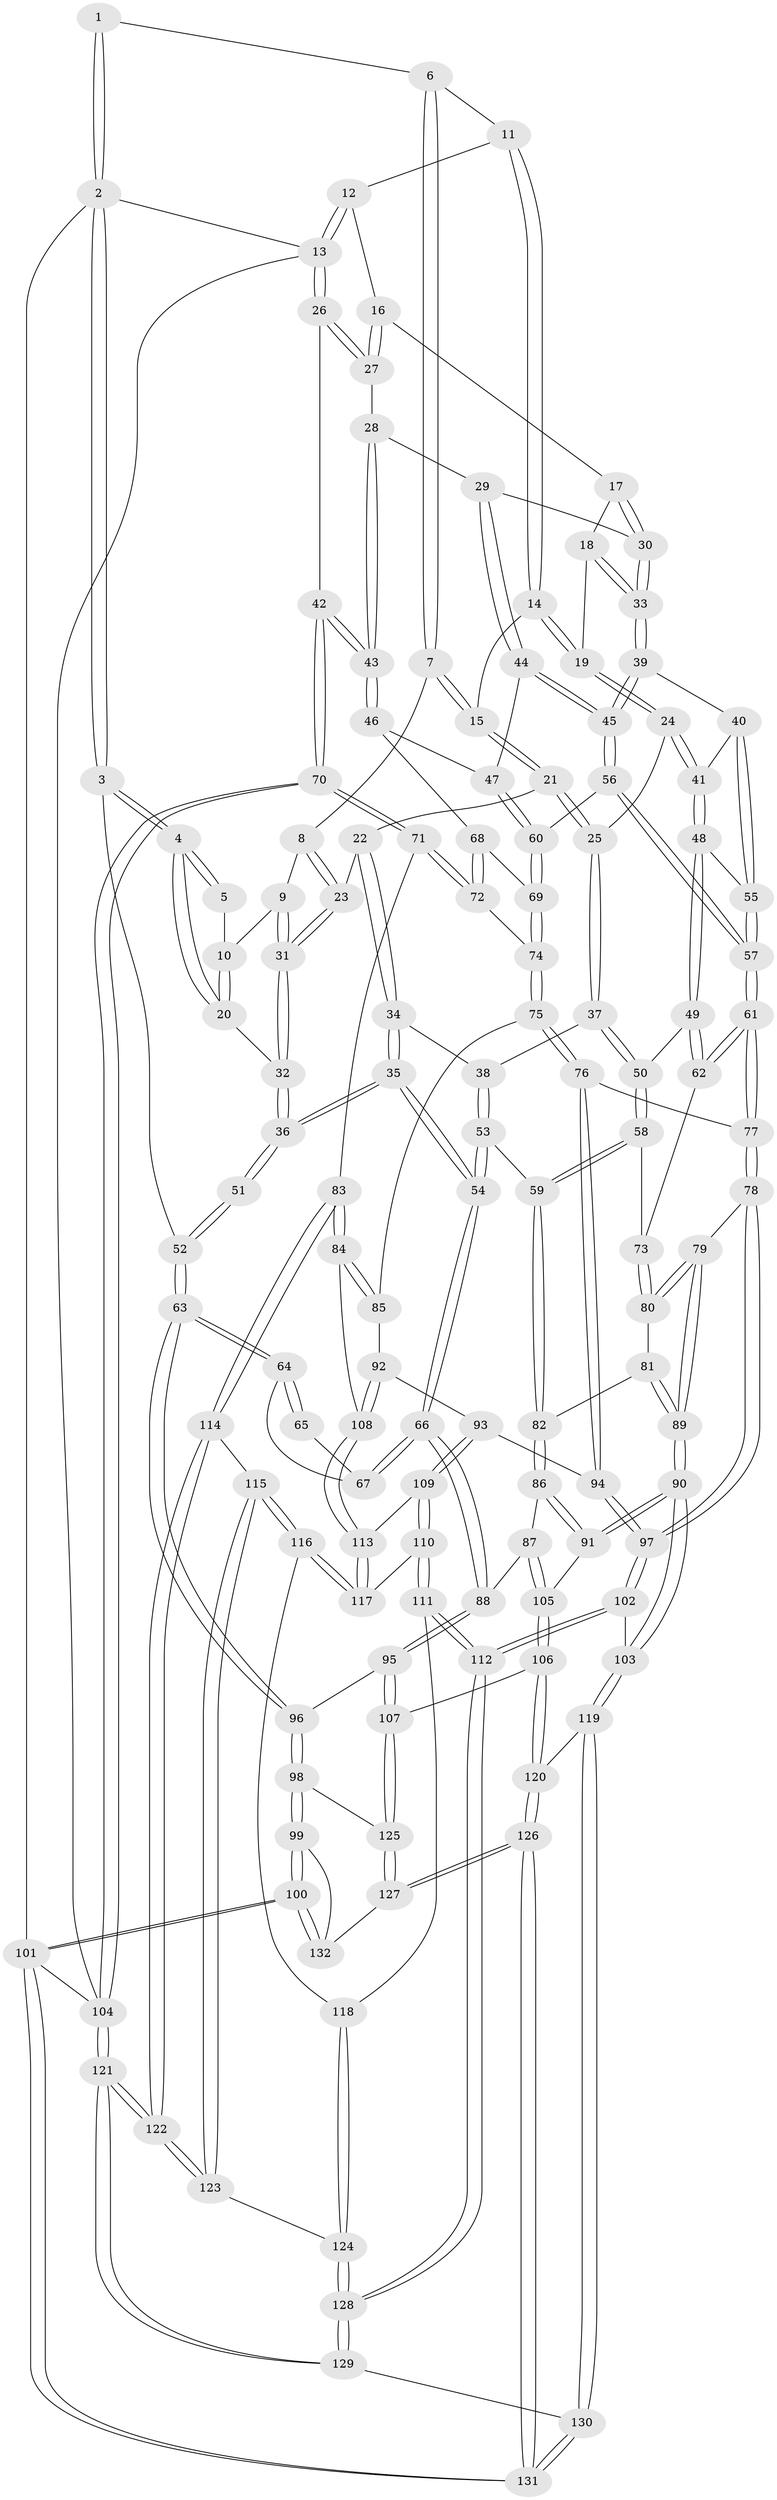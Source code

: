 // coarse degree distribution, {5: 0.11320754716981132, 4: 0.32075471698113206, 3: 0.37735849056603776, 2: 0.18867924528301888}
// Generated by graph-tools (version 1.1) at 2025/54/03/04/25 22:54:48]
// undirected, 132 vertices, 327 edges
graph export_dot {
  node [color=gray90,style=filled];
  1 [pos="+0.20024973392954157+0"];
  2 [pos="+0+0"];
  3 [pos="+0+0.17346935299392255"];
  4 [pos="+0+0.17273897224231768"];
  5 [pos="+0.040966879405577+0.09664003466204238"];
  6 [pos="+0.2116469462787468+0"];
  7 [pos="+0.23544108726448665+0"];
  8 [pos="+0.2267209730848514+0.0019268031528325116"];
  9 [pos="+0.16272529620684914+0.15036411557543755"];
  10 [pos="+0.06262832906690437+0.13379738051184445"];
  11 [pos="+0.6273378911372948+0"];
  12 [pos="+0.8455524154562326+0"];
  13 [pos="+1+0"];
  14 [pos="+0.5485702190471121+0.07329663531195216"];
  15 [pos="+0.44206872806796355+0.11653249886704248"];
  16 [pos="+0.8255638187307215+0"];
  17 [pos="+0.7903504021531921+0.08878996028811852"];
  18 [pos="+0.6398946544470095+0.1907269032981003"];
  19 [pos="+0.6042490498185262+0.19101904955684637"];
  20 [pos="+0+0.1905515256550802"];
  21 [pos="+0.42327375288105645+0.18866019381512034"];
  22 [pos="+0.3401800114574733+0.20358838176009927"];
  23 [pos="+0.33752974918073997+0.2018010870738445"];
  24 [pos="+0.5540990302929468+0.2512236174336105"];
  25 [pos="+0.47072361960010783+0.2439550668760598"];
  26 [pos="+1+0.19268719254640687"];
  27 [pos="+0.9638568450767121+0.19801985806613873"];
  28 [pos="+0.923218984942631+0.24430148833546364"];
  29 [pos="+0.8620890718969403+0.26045976824143147"];
  30 [pos="+0.8135198190902306+0.2139607509848144"];
  31 [pos="+0.15546350837406372+0.2444287569752631"];
  32 [pos="+0.14909899469873086+0.2607248776165083"];
  33 [pos="+0.7191399338375231+0.29073834063871745"];
  34 [pos="+0.3262332120809176+0.3045931451203718"];
  35 [pos="+0.21579350124271204+0.36261165922149213"];
  36 [pos="+0.1507828600181592+0.30697854237599276"];
  37 [pos="+0.4188221608258485+0.3344235077868782"];
  38 [pos="+0.38417204804249055+0.3293518829537678"];
  39 [pos="+0.7156914692852323+0.32335389084786553"];
  40 [pos="+0.6883963855431295+0.33023856133475077"];
  41 [pos="+0.5735700000653895+0.31719069576300757"];
  42 [pos="+1+0.41730080048124846"];
  43 [pos="+1+0.3797292074500099"];
  44 [pos="+0.8579030907526114+0.32053665157390104"];
  45 [pos="+0.741586484565782+0.3550944036186483"];
  46 [pos="+0.9518503748006724+0.3876942941966373"];
  47 [pos="+0.8763448793885672+0.35047540662866267"];
  48 [pos="+0.5685533230510645+0.3354646269304948"];
  49 [pos="+0.5492225854998852+0.3693156164307472"];
  50 [pos="+0.456282920462363+0.4094951006415735"];
  51 [pos="+0.1074843522310017+0.3302418302410136"];
  52 [pos="+0+0.4288519185383279"];
  53 [pos="+0.3000873366485119+0.4831594687038182"];
  54 [pos="+0.25132989636315967+0.4830215695129979"];
  55 [pos="+0.6447061201682385+0.39813233175605633"];
  56 [pos="+0.7450182617254524+0.38603586655596456"];
  57 [pos="+0.6501097462152204+0.4615898953019503"];
  58 [pos="+0.43454521070528457+0.4846188637063875"];
  59 [pos="+0.41742485125931034+0.49957121430640766"];
  60 [pos="+0.8029362868581535+0.45494229473926173"];
  61 [pos="+0.6322263451388654+0.4969249700634197"];
  62 [pos="+0.6213084550969138+0.4954579844900039"];
  63 [pos="+0+0.5858568346646601"];
  64 [pos="+0.044930826172399706+0.5406519580235299"];
  65 [pos="+0.09996861222865167+0.40921782478000424"];
  66 [pos="+0.21863540928791364+0.5314392020636062"];
  67 [pos="+0.1223716521698121+0.5315316981298456"];
  68 [pos="+0.9259007439702499+0.42198738602450736"];
  69 [pos="+0.8079022654205988+0.4759249963721604"];
  70 [pos="+1+0.6380421026243834"];
  71 [pos="+1+0.6516757246894731"];
  72 [pos="+0.9114009946195004+0.5292201779089701"];
  73 [pos="+0.5797259067761369+0.5086790028266298"];
  74 [pos="+0.8052416398796677+0.5131374794798829"];
  75 [pos="+0.7792692874785889+0.5430168436685179"];
  76 [pos="+0.7388558758289923+0.559489462857328"];
  77 [pos="+0.6513201468806008+0.5160486075201883"];
  78 [pos="+0.5970566762311289+0.6463509976643006"];
  79 [pos="+0.5533350423034884+0.6413007356336297"];
  80 [pos="+0.5440439062186283+0.6009815453254631"];
  81 [pos="+0.4284092969495308+0.5487515131283038"];
  82 [pos="+0.42543911395993594+0.5469888055040502"];
  83 [pos="+1+0.6638774104036061"];
  84 [pos="+0.9144286390777958+0.681667016324115"];
  85 [pos="+0.7870960545658394+0.5525070428415769"];
  86 [pos="+0.40746158091742674+0.6310730163664421"];
  87 [pos="+0.26656268300889846+0.6328249344071801"];
  88 [pos="+0.23003352406124297+0.6164440175247736"];
  89 [pos="+0.5320029973199739+0.6589050404795352"];
  90 [pos="+0.451791361382421+0.7525067910891099"];
  91 [pos="+0.447098698896132+0.746865701646147"];
  92 [pos="+0.8232007793861029+0.692899203556334"];
  93 [pos="+0.7540032841796771+0.7061514191508468"];
  94 [pos="+0.7119977742035978+0.682274798680436"];
  95 [pos="+0.17659869377751558+0.713666808656085"];
  96 [pos="+0+0.6113720089450474"];
  97 [pos="+0.6697137584077537+0.7033030614999258"];
  98 [pos="+0+0.6559709746097693"];
  99 [pos="+0+0.7157219390966839"];
  100 [pos="+0+1"];
  101 [pos="+0+1"];
  102 [pos="+0.6148374919247227+0.8111991228096481"];
  103 [pos="+0.46445896690746935+0.8069067069450302"];
  104 [pos="+1+1"];
  105 [pos="+0.331882492972379+0.7164673479792981"];
  106 [pos="+0.2220177647529931+0.7958303841665765"];
  107 [pos="+0.19404926040882012+0.797725632040527"];
  108 [pos="+0.8971165034549428+0.6912113787299654"];
  109 [pos="+0.7810586065611862+0.7791927727894964"];
  110 [pos="+0.7816154237964459+0.7830266744416706"];
  111 [pos="+0.7162419479840627+0.8658171846245435"];
  112 [pos="+0.6850407657980223+0.8904315716683677"];
  113 [pos="+0.8802240568319973+0.7232884400915842"];
  114 [pos="+0.9272383547675657+0.8504322915470474"];
  115 [pos="+0.9146239427232962+0.8505313160383625"];
  116 [pos="+0.8624495730812326+0.8373975987845199"];
  117 [pos="+0.8511656627631706+0.8157081733676066"];
  118 [pos="+0.8517710060061782+0.8484032864653281"];
  119 [pos="+0.4593459811854985+0.8149780067805781"];
  120 [pos="+0.41203667766970414+0.8358124818865444"];
  121 [pos="+1+1"];
  122 [pos="+1+1"];
  123 [pos="+0.8705959552313071+0.9312932344681643"];
  124 [pos="+0.8245211855020969+0.9150470392348363"];
  125 [pos="+0.16381504369693944+0.8588641978665856"];
  126 [pos="+0.2330902353955231+1"];
  127 [pos="+0.1612782553834107+0.8809191885729535"];
  128 [pos="+0.7028721068326113+0.9859221445883781"];
  129 [pos="+0.6784325449369406+1"];
  130 [pos="+0.5403986799467577+1"];
  131 [pos="+0.23931769807335218+1"];
  132 [pos="+0.10141552325870741+0.8914979402140172"];
  1 -- 2;
  1 -- 2;
  1 -- 6;
  2 -- 3;
  2 -- 3;
  2 -- 13;
  2 -- 101;
  3 -- 4;
  3 -- 4;
  3 -- 52;
  4 -- 5;
  4 -- 5;
  4 -- 20;
  4 -- 20;
  5 -- 10;
  6 -- 7;
  6 -- 7;
  6 -- 11;
  7 -- 8;
  7 -- 15;
  7 -- 15;
  8 -- 9;
  8 -- 23;
  8 -- 23;
  9 -- 10;
  9 -- 31;
  9 -- 31;
  10 -- 20;
  10 -- 20;
  11 -- 12;
  11 -- 14;
  11 -- 14;
  12 -- 13;
  12 -- 13;
  12 -- 16;
  13 -- 26;
  13 -- 26;
  13 -- 104;
  14 -- 15;
  14 -- 19;
  14 -- 19;
  15 -- 21;
  15 -- 21;
  16 -- 17;
  16 -- 27;
  16 -- 27;
  17 -- 18;
  17 -- 30;
  17 -- 30;
  18 -- 19;
  18 -- 33;
  18 -- 33;
  19 -- 24;
  19 -- 24;
  20 -- 32;
  21 -- 22;
  21 -- 25;
  21 -- 25;
  22 -- 23;
  22 -- 34;
  22 -- 34;
  23 -- 31;
  23 -- 31;
  24 -- 25;
  24 -- 41;
  24 -- 41;
  25 -- 37;
  25 -- 37;
  26 -- 27;
  26 -- 27;
  26 -- 42;
  27 -- 28;
  28 -- 29;
  28 -- 43;
  28 -- 43;
  29 -- 30;
  29 -- 44;
  29 -- 44;
  30 -- 33;
  30 -- 33;
  31 -- 32;
  31 -- 32;
  32 -- 36;
  32 -- 36;
  33 -- 39;
  33 -- 39;
  34 -- 35;
  34 -- 35;
  34 -- 38;
  35 -- 36;
  35 -- 36;
  35 -- 54;
  35 -- 54;
  36 -- 51;
  36 -- 51;
  37 -- 38;
  37 -- 50;
  37 -- 50;
  38 -- 53;
  38 -- 53;
  39 -- 40;
  39 -- 45;
  39 -- 45;
  40 -- 41;
  40 -- 55;
  40 -- 55;
  41 -- 48;
  41 -- 48;
  42 -- 43;
  42 -- 43;
  42 -- 70;
  42 -- 70;
  43 -- 46;
  43 -- 46;
  44 -- 45;
  44 -- 45;
  44 -- 47;
  45 -- 56;
  45 -- 56;
  46 -- 47;
  46 -- 68;
  47 -- 60;
  47 -- 60;
  48 -- 49;
  48 -- 49;
  48 -- 55;
  49 -- 50;
  49 -- 62;
  49 -- 62;
  50 -- 58;
  50 -- 58;
  51 -- 52;
  51 -- 52;
  52 -- 63;
  52 -- 63;
  53 -- 54;
  53 -- 54;
  53 -- 59;
  54 -- 66;
  54 -- 66;
  55 -- 57;
  55 -- 57;
  56 -- 57;
  56 -- 57;
  56 -- 60;
  57 -- 61;
  57 -- 61;
  58 -- 59;
  58 -- 59;
  58 -- 73;
  59 -- 82;
  59 -- 82;
  60 -- 69;
  60 -- 69;
  61 -- 62;
  61 -- 62;
  61 -- 77;
  61 -- 77;
  62 -- 73;
  63 -- 64;
  63 -- 64;
  63 -- 96;
  63 -- 96;
  64 -- 65;
  64 -- 65;
  64 -- 67;
  65 -- 67;
  66 -- 67;
  66 -- 67;
  66 -- 88;
  66 -- 88;
  68 -- 69;
  68 -- 72;
  68 -- 72;
  69 -- 74;
  69 -- 74;
  70 -- 71;
  70 -- 71;
  70 -- 104;
  70 -- 104;
  71 -- 72;
  71 -- 72;
  71 -- 83;
  72 -- 74;
  73 -- 80;
  73 -- 80;
  74 -- 75;
  74 -- 75;
  75 -- 76;
  75 -- 76;
  75 -- 85;
  76 -- 77;
  76 -- 94;
  76 -- 94;
  77 -- 78;
  77 -- 78;
  78 -- 79;
  78 -- 97;
  78 -- 97;
  79 -- 80;
  79 -- 80;
  79 -- 89;
  79 -- 89;
  80 -- 81;
  81 -- 82;
  81 -- 89;
  81 -- 89;
  82 -- 86;
  82 -- 86;
  83 -- 84;
  83 -- 84;
  83 -- 114;
  83 -- 114;
  84 -- 85;
  84 -- 85;
  84 -- 108;
  85 -- 92;
  86 -- 87;
  86 -- 91;
  86 -- 91;
  87 -- 88;
  87 -- 105;
  87 -- 105;
  88 -- 95;
  88 -- 95;
  89 -- 90;
  89 -- 90;
  90 -- 91;
  90 -- 91;
  90 -- 103;
  90 -- 103;
  91 -- 105;
  92 -- 93;
  92 -- 108;
  92 -- 108;
  93 -- 94;
  93 -- 109;
  93 -- 109;
  94 -- 97;
  94 -- 97;
  95 -- 96;
  95 -- 107;
  95 -- 107;
  96 -- 98;
  96 -- 98;
  97 -- 102;
  97 -- 102;
  98 -- 99;
  98 -- 99;
  98 -- 125;
  99 -- 100;
  99 -- 100;
  99 -- 132;
  100 -- 101;
  100 -- 101;
  100 -- 132;
  100 -- 132;
  101 -- 131;
  101 -- 131;
  101 -- 104;
  102 -- 103;
  102 -- 112;
  102 -- 112;
  103 -- 119;
  103 -- 119;
  104 -- 121;
  104 -- 121;
  105 -- 106;
  105 -- 106;
  106 -- 107;
  106 -- 120;
  106 -- 120;
  107 -- 125;
  107 -- 125;
  108 -- 113;
  108 -- 113;
  109 -- 110;
  109 -- 110;
  109 -- 113;
  110 -- 111;
  110 -- 111;
  110 -- 117;
  111 -- 112;
  111 -- 112;
  111 -- 118;
  112 -- 128;
  112 -- 128;
  113 -- 117;
  113 -- 117;
  114 -- 115;
  114 -- 122;
  114 -- 122;
  115 -- 116;
  115 -- 116;
  115 -- 123;
  115 -- 123;
  116 -- 117;
  116 -- 117;
  116 -- 118;
  118 -- 124;
  118 -- 124;
  119 -- 120;
  119 -- 130;
  119 -- 130;
  120 -- 126;
  120 -- 126;
  121 -- 122;
  121 -- 122;
  121 -- 129;
  121 -- 129;
  122 -- 123;
  122 -- 123;
  123 -- 124;
  124 -- 128;
  124 -- 128;
  125 -- 127;
  125 -- 127;
  126 -- 127;
  126 -- 127;
  126 -- 131;
  126 -- 131;
  127 -- 132;
  128 -- 129;
  128 -- 129;
  129 -- 130;
  130 -- 131;
  130 -- 131;
}
